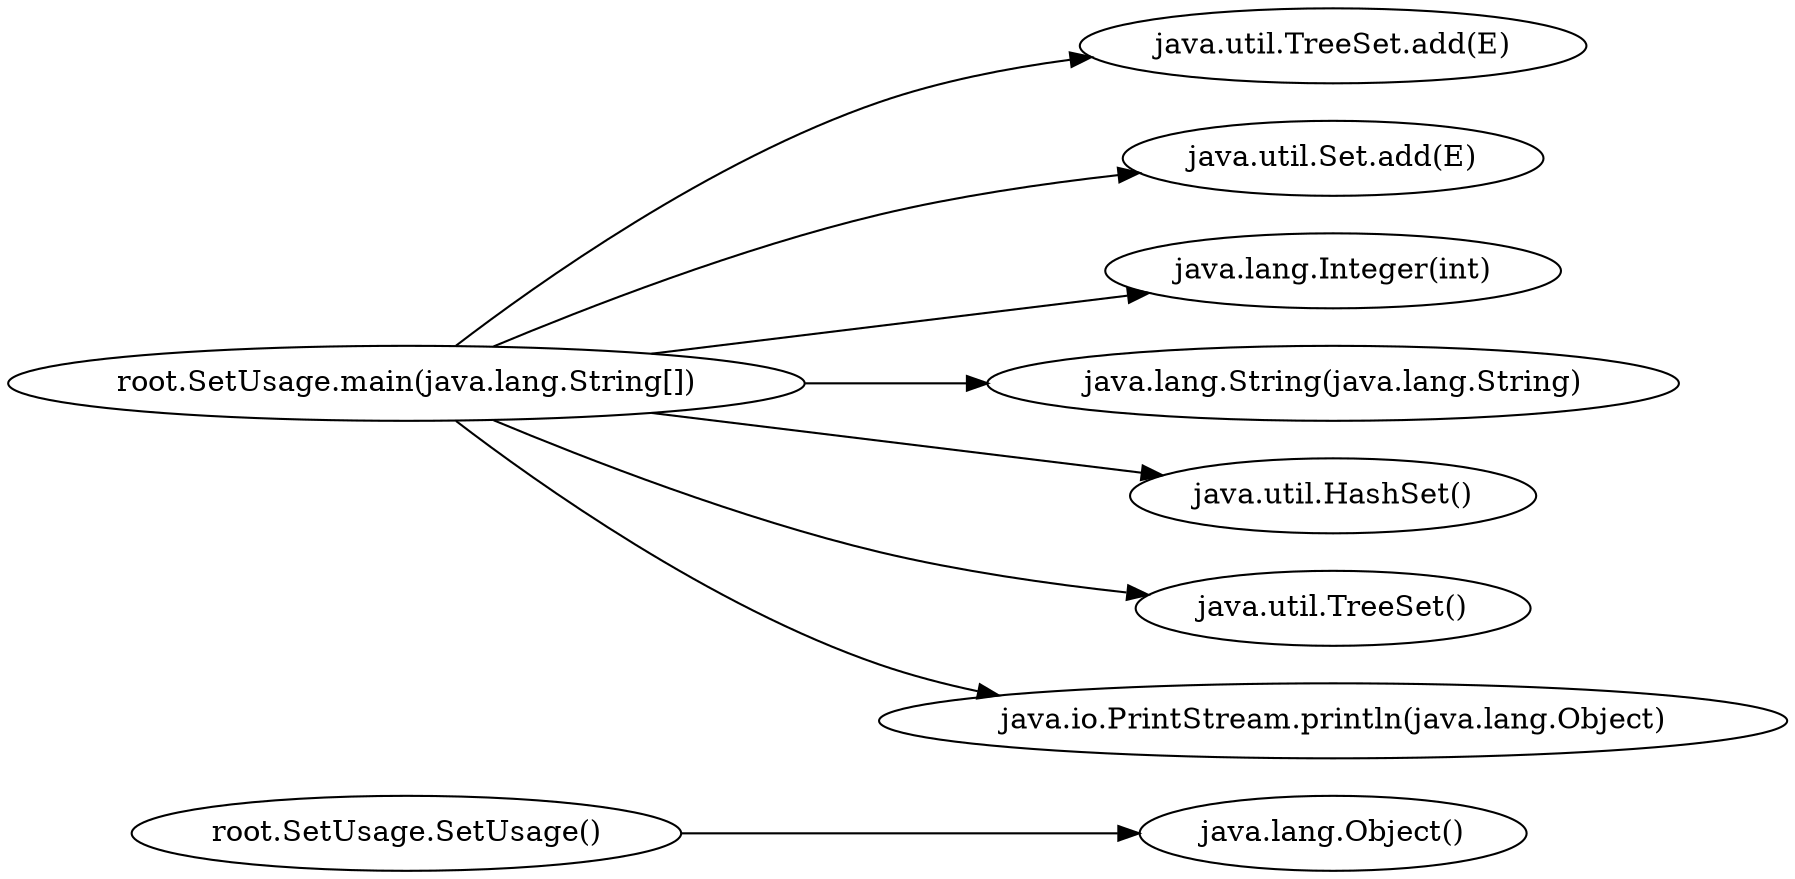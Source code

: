digraph graphname {
rankdir="LR";
0 [label="root.SetUsage.SetUsage()"]
8 [label="java.util.TreeSet.add(E)"]
5 [label="java.util.Set.add(E)"]
7 [label="java.lang.Integer(int)"]
1 [label="java.lang.Object()"]
6 [label="java.lang.String(java.lang.String)"]
3 [label="java.util.HashSet()"]
4 [label="java.util.TreeSet()"]
2 [label="root.SetUsage.main(java.lang.String[])"]
9 [label="java.io.PrintStream.println(java.lang.Object)"]
0 -> 1
2 -> 3
2 -> 4
2 -> 5
2 -> 6
2 -> 7
2 -> 8
2 -> 9
}
